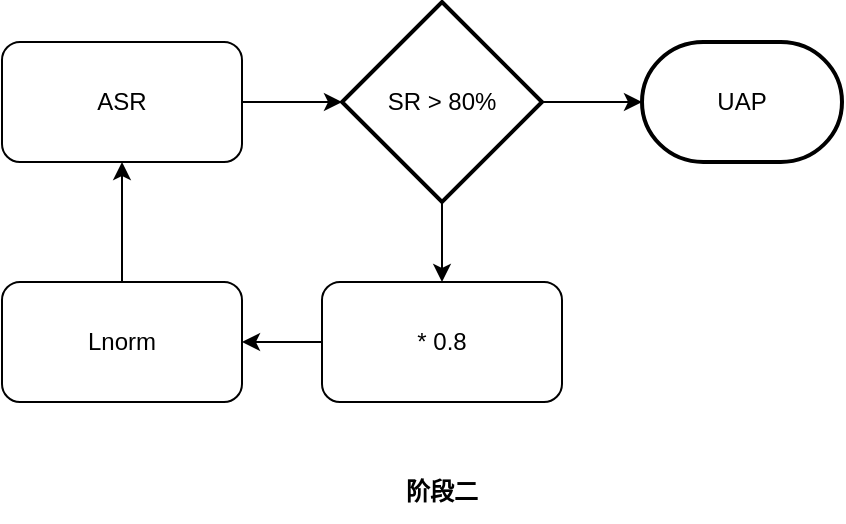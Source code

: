 <mxfile version="24.4.9" type="github">
  <diagram name="第 1 页" id="0LxmPnvrmMMGMxHu9FxR">
    <mxGraphModel dx="1221" dy="759" grid="1" gridSize="10" guides="1" tooltips="1" connect="1" arrows="1" fold="1" page="1" pageScale="1" pageWidth="827" pageHeight="1169" math="0" shadow="0">
      <root>
        <mxCell id="0" />
        <mxCell id="1" parent="0" />
        <mxCell id="fX8ZpNidz7TeA1vzOnIw-6" style="edgeStyle=orthogonalEdgeStyle;rounded=0;orthogonalLoop=1;jettySize=auto;html=1;exitX=0.5;exitY=1;exitDx=0;exitDy=0;exitPerimeter=0;entryX=0.5;entryY=0;entryDx=0;entryDy=0;" edge="1" parent="1" source="fX8ZpNidz7TeA1vzOnIw-2" target="fX8ZpNidz7TeA1vzOnIw-3">
          <mxGeometry relative="1" as="geometry" />
        </mxCell>
        <mxCell id="fX8ZpNidz7TeA1vzOnIw-7" style="edgeStyle=orthogonalEdgeStyle;rounded=0;orthogonalLoop=1;jettySize=auto;html=1;exitX=1;exitY=0.5;exitDx=0;exitDy=0;exitPerimeter=0;" edge="1" parent="1" source="fX8ZpNidz7TeA1vzOnIw-2">
          <mxGeometry relative="1" as="geometry">
            <mxPoint x="720" y="280" as="targetPoint" />
          </mxGeometry>
        </mxCell>
        <mxCell id="fX8ZpNidz7TeA1vzOnIw-2" value="SR &amp;gt; 80%" style="strokeWidth=2;html=1;shape=mxgraph.flowchart.decision;whiteSpace=wrap;" vertex="1" parent="1">
          <mxGeometry x="570" y="230" width="100" height="100" as="geometry" />
        </mxCell>
        <mxCell id="fX8ZpNidz7TeA1vzOnIw-11" style="edgeStyle=orthogonalEdgeStyle;rounded=0;orthogonalLoop=1;jettySize=auto;html=1;exitX=0;exitY=0.5;exitDx=0;exitDy=0;" edge="1" parent="1" source="fX8ZpNidz7TeA1vzOnIw-3" target="fX8ZpNidz7TeA1vzOnIw-10">
          <mxGeometry relative="1" as="geometry" />
        </mxCell>
        <mxCell id="fX8ZpNidz7TeA1vzOnIw-3" value="* 0.8" style="rounded=1;whiteSpace=wrap;html=1;" vertex="1" parent="1">
          <mxGeometry x="560" y="370" width="120" height="60" as="geometry" />
        </mxCell>
        <mxCell id="fX8ZpNidz7TeA1vzOnIw-8" value="UAP" style="strokeWidth=2;html=1;shape=mxgraph.flowchart.terminator;whiteSpace=wrap;" vertex="1" parent="1">
          <mxGeometry x="720" y="250" width="100" height="60" as="geometry" />
        </mxCell>
        <mxCell id="fX8ZpNidz7TeA1vzOnIw-9" value="阶段二" style="text;html=1;align=center;verticalAlign=middle;whiteSpace=wrap;rounded=0;fontStyle=1" vertex="1" parent="1">
          <mxGeometry x="590" y="460" width="60" height="30" as="geometry" />
        </mxCell>
        <mxCell id="fX8ZpNidz7TeA1vzOnIw-14" style="edgeStyle=orthogonalEdgeStyle;rounded=0;orthogonalLoop=1;jettySize=auto;html=1;exitX=0.5;exitY=0;exitDx=0;exitDy=0;entryX=0.5;entryY=1;entryDx=0;entryDy=0;" edge="1" parent="1" source="fX8ZpNidz7TeA1vzOnIw-10" target="fX8ZpNidz7TeA1vzOnIw-12">
          <mxGeometry relative="1" as="geometry" />
        </mxCell>
        <mxCell id="fX8ZpNidz7TeA1vzOnIw-10" value="Lnorm" style="rounded=1;whiteSpace=wrap;html=1;" vertex="1" parent="1">
          <mxGeometry x="400" y="370" width="120" height="60" as="geometry" />
        </mxCell>
        <mxCell id="fX8ZpNidz7TeA1vzOnIw-12" value="ASR" style="rounded=1;whiteSpace=wrap;html=1;" vertex="1" parent="1">
          <mxGeometry x="400" y="250" width="120" height="60" as="geometry" />
        </mxCell>
        <mxCell id="fX8ZpNidz7TeA1vzOnIw-13" style="edgeStyle=orthogonalEdgeStyle;rounded=0;orthogonalLoop=1;jettySize=auto;html=1;exitX=1;exitY=0.5;exitDx=0;exitDy=0;entryX=0;entryY=0.5;entryDx=0;entryDy=0;entryPerimeter=0;" edge="1" parent="1" source="fX8ZpNidz7TeA1vzOnIw-12" target="fX8ZpNidz7TeA1vzOnIw-2">
          <mxGeometry relative="1" as="geometry" />
        </mxCell>
      </root>
    </mxGraphModel>
  </diagram>
</mxfile>
